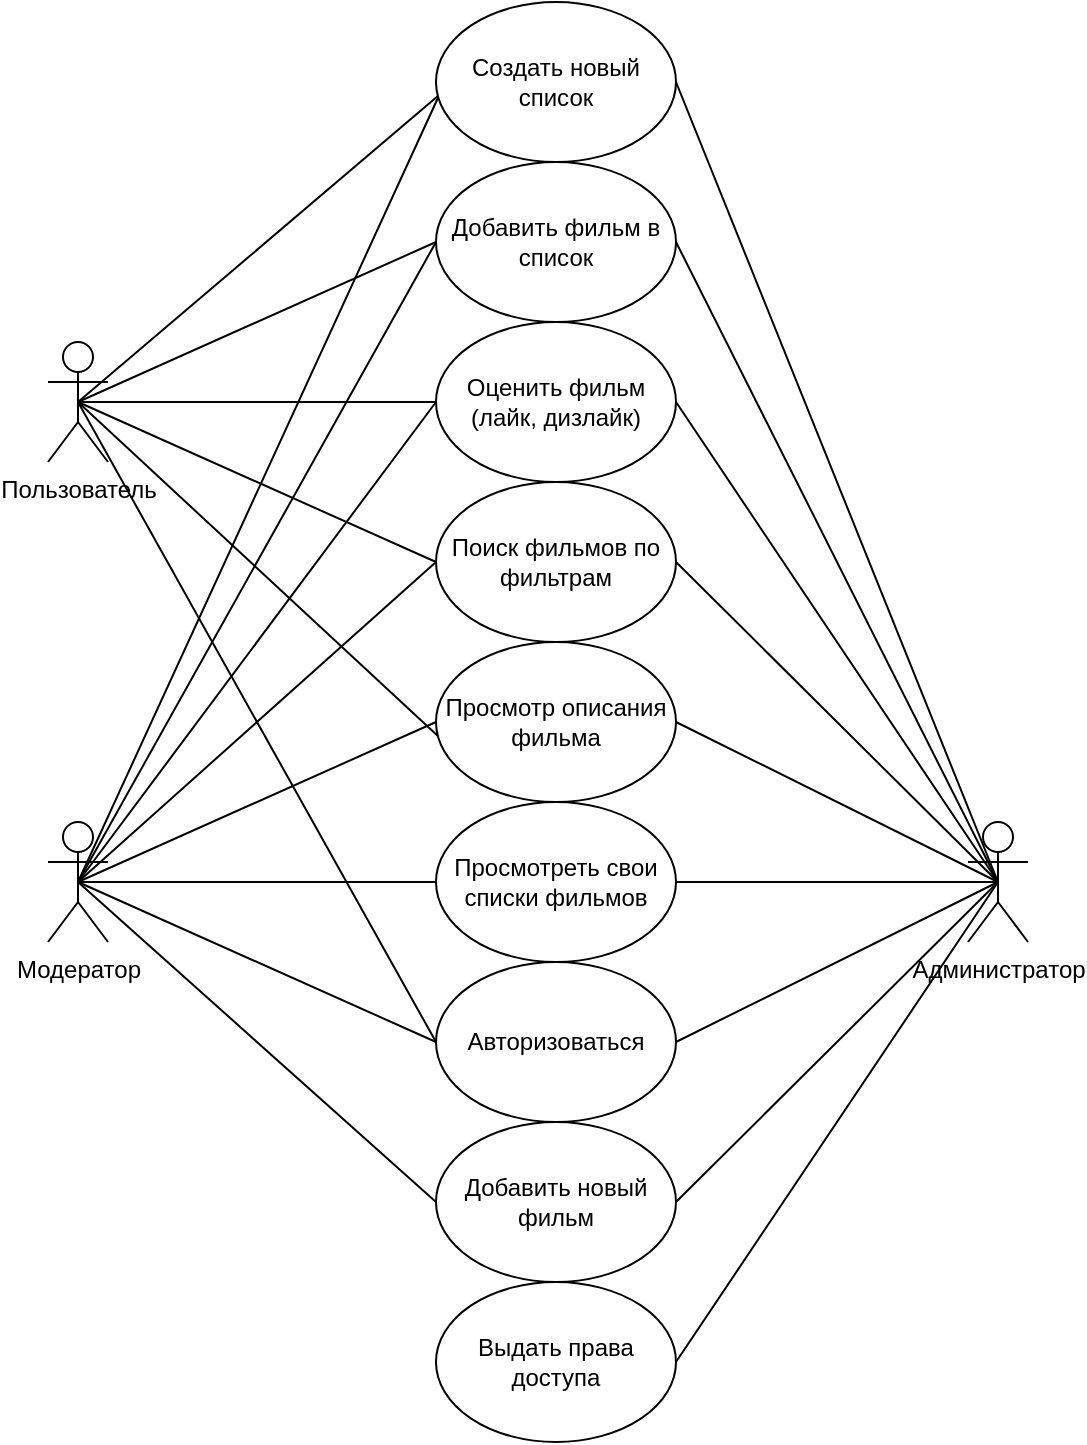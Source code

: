 <mxfile version="21.0.6" type="device"><diagram name="Page-1" id="6Zsny5TVUw_zSJMXooYc"><mxGraphModel dx="1434" dy="795" grid="1" gridSize="10" guides="1" tooltips="1" connect="1" arrows="1" fold="1" page="1" pageScale="1" pageWidth="827" pageHeight="1169" math="0" shadow="0"><root><mxCell id="0"/><mxCell id="1" parent="0"/><mxCell id="3NqDK4qPoDdPuoxclEfX-12" style="rounded=0;orthogonalLoop=1;jettySize=auto;html=1;exitX=0.5;exitY=0.5;exitDx=0;exitDy=0;exitPerimeter=0;entryX=0.008;entryY=0.588;entryDx=0;entryDy=0;entryPerimeter=0;endArrow=none;endFill=0;" parent="1" source="3NqDK4qPoDdPuoxclEfX-1" target="3NqDK4qPoDdPuoxclEfX-5" edge="1"><mxGeometry relative="1" as="geometry"/></mxCell><mxCell id="3NqDK4qPoDdPuoxclEfX-13" style="rounded=0;orthogonalLoop=1;jettySize=auto;html=1;exitX=0.5;exitY=0.5;exitDx=0;exitDy=0;exitPerimeter=0;entryX=0;entryY=0.5;entryDx=0;entryDy=0;endArrow=none;endFill=0;" parent="1" source="3NqDK4qPoDdPuoxclEfX-1" target="3NqDK4qPoDdPuoxclEfX-6" edge="1"><mxGeometry relative="1" as="geometry"/></mxCell><mxCell id="3NqDK4qPoDdPuoxclEfX-14" style="rounded=0;orthogonalLoop=1;jettySize=auto;html=1;exitX=0.5;exitY=0.5;exitDx=0;exitDy=0;exitPerimeter=0;entryX=0;entryY=0.5;entryDx=0;entryDy=0;endArrow=none;endFill=0;" parent="1" source="3NqDK4qPoDdPuoxclEfX-1" target="3NqDK4qPoDdPuoxclEfX-7" edge="1"><mxGeometry relative="1" as="geometry"/></mxCell><mxCell id="3NqDK4qPoDdPuoxclEfX-15" style="rounded=0;orthogonalLoop=1;jettySize=auto;html=1;exitX=0.5;exitY=0.5;exitDx=0;exitDy=0;exitPerimeter=0;entryX=0;entryY=0.5;entryDx=0;entryDy=0;endArrow=none;endFill=0;" parent="1" source="3NqDK4qPoDdPuoxclEfX-1" target="3NqDK4qPoDdPuoxclEfX-8" edge="1"><mxGeometry relative="1" as="geometry"/></mxCell><mxCell id="3NqDK4qPoDdPuoxclEfX-16" style="rounded=0;orthogonalLoop=1;jettySize=auto;html=1;exitX=0.5;exitY=0.5;exitDx=0;exitDy=0;exitPerimeter=0;entryX=0.017;entryY=0.6;entryDx=0;entryDy=0;entryPerimeter=0;endArrow=none;endFill=0;" parent="1" source="3NqDK4qPoDdPuoxclEfX-1" target="3NqDK4qPoDdPuoxclEfX-9" edge="1"><mxGeometry relative="1" as="geometry"/></mxCell><mxCell id="3NqDK4qPoDdPuoxclEfX-31" style="rounded=0;orthogonalLoop=1;jettySize=auto;html=1;exitX=0.5;exitY=0.5;exitDx=0;exitDy=0;exitPerimeter=0;entryX=0;entryY=0.5;entryDx=0;entryDy=0;endArrow=none;endFill=0;" parent="1" source="3NqDK4qPoDdPuoxclEfX-1" target="3NqDK4qPoDdPuoxclEfX-27" edge="1"><mxGeometry relative="1" as="geometry"/></mxCell><mxCell id="3NqDK4qPoDdPuoxclEfX-1" value="Пользователь" style="shape=umlActor;verticalLabelPosition=bottom;verticalAlign=top;html=1;outlineConnect=0;" parent="1" vertex="1"><mxGeometry x="100" y="200" width="30" height="60" as="geometry"/></mxCell><mxCell id="3NqDK4qPoDdPuoxclEfX-19" style="rounded=0;orthogonalLoop=1;jettySize=auto;html=1;exitX=0.5;exitY=0.5;exitDx=0;exitDy=0;exitPerimeter=0;entryX=0.008;entryY=0.6;entryDx=0;entryDy=0;entryPerimeter=0;endArrow=none;endFill=0;" parent="1" source="3NqDK4qPoDdPuoxclEfX-2" target="3NqDK4qPoDdPuoxclEfX-5" edge="1"><mxGeometry relative="1" as="geometry"/></mxCell><mxCell id="3NqDK4qPoDdPuoxclEfX-20" style="rounded=0;orthogonalLoop=1;jettySize=auto;html=1;exitX=0.5;exitY=0.5;exitDx=0;exitDy=0;exitPerimeter=0;entryX=0;entryY=0.5;entryDx=0;entryDy=0;endArrow=none;endFill=0;" parent="1" source="3NqDK4qPoDdPuoxclEfX-2" target="3NqDK4qPoDdPuoxclEfX-6" edge="1"><mxGeometry relative="1" as="geometry"/></mxCell><mxCell id="3NqDK4qPoDdPuoxclEfX-21" style="rounded=0;orthogonalLoop=1;jettySize=auto;html=1;exitX=0.5;exitY=0.5;exitDx=0;exitDy=0;exitPerimeter=0;entryX=0;entryY=0.5;entryDx=0;entryDy=0;endArrow=none;endFill=0;" parent="1" source="3NqDK4qPoDdPuoxclEfX-2" target="3NqDK4qPoDdPuoxclEfX-7" edge="1"><mxGeometry relative="1" as="geometry"/></mxCell><mxCell id="3NqDK4qPoDdPuoxclEfX-22" style="rounded=0;orthogonalLoop=1;jettySize=auto;html=1;exitX=0.5;exitY=0.5;exitDx=0;exitDy=0;exitPerimeter=0;entryX=0;entryY=0.5;entryDx=0;entryDy=0;endArrow=none;endFill=0;" parent="1" source="3NqDK4qPoDdPuoxclEfX-2" target="3NqDK4qPoDdPuoxclEfX-9" edge="1"><mxGeometry relative="1" as="geometry"/></mxCell><mxCell id="3NqDK4qPoDdPuoxclEfX-23" style="rounded=0;orthogonalLoop=1;jettySize=auto;html=1;exitX=0.5;exitY=0.5;exitDx=0;exitDy=0;exitPerimeter=0;entryX=0;entryY=0.5;entryDx=0;entryDy=0;endArrow=none;endFill=0;" parent="1" source="3NqDK4qPoDdPuoxclEfX-2" target="3NqDK4qPoDdPuoxclEfX-4" edge="1"><mxGeometry relative="1" as="geometry"/></mxCell><mxCell id="3NqDK4qPoDdPuoxclEfX-29" style="rounded=0;orthogonalLoop=1;jettySize=auto;html=1;exitX=0.5;exitY=0.5;exitDx=0;exitDy=0;exitPerimeter=0;entryX=0;entryY=0.5;entryDx=0;entryDy=0;endArrow=none;endFill=0;" parent="1" source="3NqDK4qPoDdPuoxclEfX-2" target="3NqDK4qPoDdPuoxclEfX-28" edge="1"><mxGeometry relative="1" as="geometry"/></mxCell><mxCell id="3NqDK4qPoDdPuoxclEfX-30" style="rounded=0;orthogonalLoop=1;jettySize=auto;html=1;exitX=0.5;exitY=0.5;exitDx=0;exitDy=0;exitPerimeter=0;entryX=0;entryY=0.5;entryDx=0;entryDy=0;endArrow=none;endFill=0;" parent="1" source="3NqDK4qPoDdPuoxclEfX-2" target="3NqDK4qPoDdPuoxclEfX-27" edge="1"><mxGeometry relative="1" as="geometry"/></mxCell><mxCell id="3NqDK4qPoDdPuoxclEfX-36" style="rounded=0;orthogonalLoop=1;jettySize=auto;html=1;exitX=0.5;exitY=0.5;exitDx=0;exitDy=0;exitPerimeter=0;entryX=0;entryY=0.5;entryDx=0;entryDy=0;endArrow=none;endFill=0;" parent="1" source="3NqDK4qPoDdPuoxclEfX-2" target="3NqDK4qPoDdPuoxclEfX-8" edge="1"><mxGeometry relative="1" as="geometry"/></mxCell><mxCell id="3NqDK4qPoDdPuoxclEfX-2" value="Модератор" style="shape=umlActor;verticalLabelPosition=bottom;verticalAlign=top;html=1;outlineConnect=0;" parent="1" vertex="1"><mxGeometry x="100" y="440" width="30" height="60" as="geometry"/></mxCell><mxCell id="3NqDK4qPoDdPuoxclEfX-25" style="rounded=0;orthogonalLoop=1;jettySize=auto;html=1;exitX=0.5;exitY=0.5;exitDx=0;exitDy=0;exitPerimeter=0;entryX=1;entryY=0.5;entryDx=0;entryDy=0;endArrow=none;endFill=0;" parent="1" source="3NqDK4qPoDdPuoxclEfX-3" target="3NqDK4qPoDdPuoxclEfX-4" edge="1"><mxGeometry relative="1" as="geometry"/></mxCell><mxCell id="3NqDK4qPoDdPuoxclEfX-26" style="rounded=0;orthogonalLoop=1;jettySize=auto;html=1;exitX=0.5;exitY=0.5;exitDx=0;exitDy=0;exitPerimeter=0;entryX=1;entryY=0.5;entryDx=0;entryDy=0;endArrow=none;endFill=0;" parent="1" source="3NqDK4qPoDdPuoxclEfX-3" target="3NqDK4qPoDdPuoxclEfX-24" edge="1"><mxGeometry relative="1" as="geometry"/></mxCell><mxCell id="3NqDK4qPoDdPuoxclEfX-32" style="rounded=0;orthogonalLoop=1;jettySize=auto;html=1;exitX=0.5;exitY=0.5;exitDx=0;exitDy=0;exitPerimeter=0;entryX=1;entryY=0.5;entryDx=0;entryDy=0;endArrow=none;endFill=0;" parent="1" source="3NqDK4qPoDdPuoxclEfX-3" target="3NqDK4qPoDdPuoxclEfX-27" edge="1"><mxGeometry relative="1" as="geometry"/></mxCell><mxCell id="3NqDK4qPoDdPuoxclEfX-33" style="rounded=0;orthogonalLoop=1;jettySize=auto;html=1;exitX=0.5;exitY=0.5;exitDx=0;exitDy=0;exitPerimeter=0;entryX=1;entryY=0.5;entryDx=0;entryDy=0;endArrow=none;endFill=0;" parent="1" source="3NqDK4qPoDdPuoxclEfX-3" target="3NqDK4qPoDdPuoxclEfX-28" edge="1"><mxGeometry relative="1" as="geometry"/></mxCell><mxCell id="3NqDK4qPoDdPuoxclEfX-34" style="rounded=0;orthogonalLoop=1;jettySize=auto;html=1;exitX=0.5;exitY=0.5;exitDx=0;exitDy=0;exitPerimeter=0;entryX=1;entryY=0.5;entryDx=0;entryDy=0;endArrow=none;endFill=0;" parent="1" source="3NqDK4qPoDdPuoxclEfX-3" target="3NqDK4qPoDdPuoxclEfX-9" edge="1"><mxGeometry relative="1" as="geometry"/></mxCell><mxCell id="3NqDK4qPoDdPuoxclEfX-35" style="rounded=0;orthogonalLoop=1;jettySize=auto;html=1;exitX=0.5;exitY=0.5;exitDx=0;exitDy=0;exitPerimeter=0;entryX=1;entryY=0.5;entryDx=0;entryDy=0;endArrow=none;endFill=0;" parent="1" source="3NqDK4qPoDdPuoxclEfX-3" target="3NqDK4qPoDdPuoxclEfX-8" edge="1"><mxGeometry relative="1" as="geometry"/></mxCell><mxCell id="3NqDK4qPoDdPuoxclEfX-37" style="rounded=0;orthogonalLoop=1;jettySize=auto;html=1;exitX=0.5;exitY=0.5;exitDx=0;exitDy=0;exitPerimeter=0;entryX=1;entryY=0.5;entryDx=0;entryDy=0;endArrow=none;endFill=0;" parent="1" source="3NqDK4qPoDdPuoxclEfX-3" target="3NqDK4qPoDdPuoxclEfX-7" edge="1"><mxGeometry relative="1" as="geometry"/></mxCell><mxCell id="3NqDK4qPoDdPuoxclEfX-38" style="rounded=0;orthogonalLoop=1;jettySize=auto;html=1;exitX=0.5;exitY=0.5;exitDx=0;exitDy=0;exitPerimeter=0;entryX=1;entryY=0.5;entryDx=0;entryDy=0;endArrow=none;endFill=0;" parent="1" source="3NqDK4qPoDdPuoxclEfX-3" target="3NqDK4qPoDdPuoxclEfX-6" edge="1"><mxGeometry relative="1" as="geometry"><mxPoint x="450" y="210" as="targetPoint"/></mxGeometry></mxCell><mxCell id="3NqDK4qPoDdPuoxclEfX-39" style="rounded=0;orthogonalLoop=1;jettySize=auto;html=1;exitX=0.5;exitY=0.5;exitDx=0;exitDy=0;exitPerimeter=0;entryX=1;entryY=0.5;entryDx=0;entryDy=0;endArrow=none;endFill=0;" parent="1" source="3NqDK4qPoDdPuoxclEfX-3" target="3NqDK4qPoDdPuoxclEfX-5" edge="1"><mxGeometry relative="1" as="geometry"/></mxCell><mxCell id="3NqDK4qPoDdPuoxclEfX-3" value="Администратор" style="shape=umlActor;verticalLabelPosition=bottom;verticalAlign=top;html=1;outlineConnect=0;" parent="1" vertex="1"><mxGeometry x="560" y="440" width="30" height="60" as="geometry"/></mxCell><mxCell id="3NqDK4qPoDdPuoxclEfX-4" value="Добавить новый фильм" style="ellipse;whiteSpace=wrap;html=1;" parent="1" vertex="1"><mxGeometry x="294" y="590" width="120" height="80" as="geometry"/></mxCell><mxCell id="3NqDK4qPoDdPuoxclEfX-5" value="Создать новый список" style="ellipse;whiteSpace=wrap;html=1;" parent="1" vertex="1"><mxGeometry x="294" y="30" width="120" height="80" as="geometry"/></mxCell><mxCell id="3NqDK4qPoDdPuoxclEfX-6" value="Добавить фильм в список" style="ellipse;whiteSpace=wrap;html=1;" parent="1" vertex="1"><mxGeometry x="294" y="110" width="120" height="80" as="geometry"/></mxCell><mxCell id="3NqDK4qPoDdPuoxclEfX-7" value="&lt;div&gt;Оценить фильм&lt;/div&gt;&lt;div&gt;(лайк, дизлайк)&lt;br&gt;&lt;/div&gt;" style="ellipse;whiteSpace=wrap;html=1;" parent="1" vertex="1"><mxGeometry x="294" y="190" width="120" height="80" as="geometry"/></mxCell><mxCell id="3NqDK4qPoDdPuoxclEfX-8" value="Поиск фильмов по фильтрам" style="ellipse;whiteSpace=wrap;html=1;" parent="1" vertex="1"><mxGeometry x="294" y="270" width="120" height="80" as="geometry"/></mxCell><mxCell id="3NqDK4qPoDdPuoxclEfX-9" value="Просмотр описания фильма" style="ellipse;whiteSpace=wrap;html=1;" parent="1" vertex="1"><mxGeometry x="294" y="350" width="120" height="80" as="geometry"/></mxCell><mxCell id="3NqDK4qPoDdPuoxclEfX-24" value="Выдать права доступа" style="ellipse;whiteSpace=wrap;html=1;" parent="1" vertex="1"><mxGeometry x="294" y="670" width="120" height="80" as="geometry"/></mxCell><mxCell id="3NqDK4qPoDdPuoxclEfX-27" value="Авторизоваться" style="ellipse;whiteSpace=wrap;html=1;" parent="1" vertex="1"><mxGeometry x="294" y="510" width="120" height="80" as="geometry"/></mxCell><mxCell id="3NqDK4qPoDdPuoxclEfX-28" value="Просмотреть свои списки фильмов" style="ellipse;whiteSpace=wrap;html=1;" parent="1" vertex="1"><mxGeometry x="294" y="430" width="120" height="80" as="geometry"/></mxCell></root></mxGraphModel></diagram></mxfile>